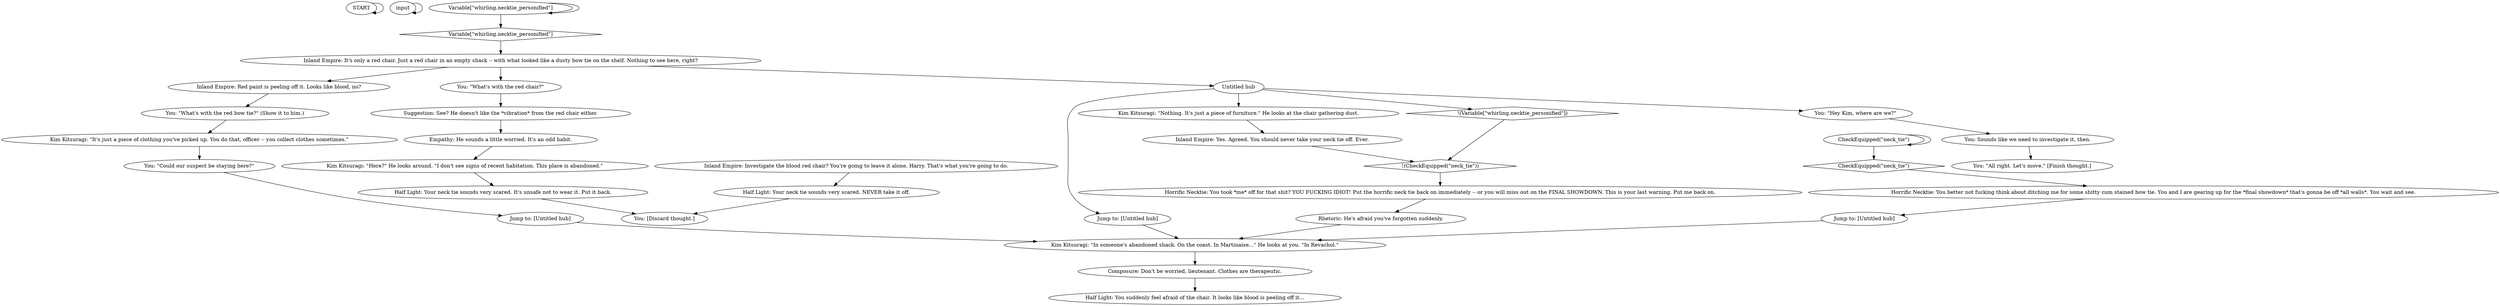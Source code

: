 # COAST ORB / redchairconvo
# The Red Chair Dialogue with Inland Empire.
# ==================================================
digraph G {
	  0 [label="START"];
	  1 [label="input"];
	  2 [label="Inland Empire: It's only a red chair. Just a red chair in an empty shack -- with what looked like a dusty bow tie on the shelf. Nothing to see here, right?"];
	  3 [label="CheckEquipped(\"neck_tie\")"];
	  4 [label="CheckEquipped(\"neck_tie\")", shape=diamond];
	  5 [label="!(CheckEquipped(\"neck_tie\"))", shape=diamond];
	  6 [label="Jump to: [Untitled hub]"];
	  7 [label="Half Light: Your neck tie sounds very scared. NEVER take it off."];
	  8 [label="Half Light: You suddenly feel afraid of the chair. It looks like blood is peeling off it..."];
	  9 [label="Variable[\"whirling.necktie_personified\"]"];
	  10 [label="Variable[\"whirling.necktie_personified\"]", shape=diamond];
	  11 [label="!(Variable[\"whirling.necktie_personified\"])", shape=diamond];
	  12 [label="You: \"What's with the red chair?\""];
	  13 [label="You: [Discard thought.]"];
	  14 [label="Inland Empire: Yes. Agreed. You should never take your neck tie off. Ever."];
	  15 [label="Inland Empire: Red paint is peeling off it. Looks like blood, no?"];
	  16 [label="You: Sounds like we need to investigate it, then."];
	  17 [label="Kim Kitsuragi: \"In someone's abandoned shack. On the coast. In Martinaise...\" He looks at you. \"In Revachol.\""];
	  18 [label="Untitled hub"];
	  19 [label="You: \"Hey Kim, where are we?\""];
	  20 [label="You: \"What's with the red bow tie?\" (Show it to him.)"];
	  21 [label="Jump to: [Untitled hub]"];
	  22 [label="You: \"Could our suspect be staying here?\""];
	  23 [label="Empathy: He sounds a little worried. It's an odd habit."];
	  24 [label="Jump to: [Untitled hub]"];
	  25 [label="Kim Kitsuragi: \"Here?\" He looks around. \"I don't see signs of recent habitation. This place is abandoned.\""];
	  26 [label="Composure: Don't be worried, lieutenant. Clothes are therapeutic."];
	  27 [label="Rhetoric: He's afraid you've forgotten suddenly."];
	  28 [label="Half Light: Your neck tie sounds very scared. It's unsafe not to wear it. Put it back."];
	  29 [label="Suggestion: See? He doesn't like the *vibration* from the red chair either."];
	  30 [label="Kim Kitsuragi: \"Nothing. It's just a piece of furniture.\" He looks at the chair gathering dust."];
	  31 [label="You: \"All right. Let's move.\" [Finish thought.]"];
	  32 [label="Inland Empire: Investigate the blood red chair? You're going to leave it alone, Harry. That's what you're going to do."];
	  33 [label="Kim Kitsuragi: \"It's just a piece of clothing you've picked up. You do that, officer -- you collect clothes sometimes.\""];
	  34 [label="Horrific Necktie: You better not fucking think about ditching me for some shitty cum stained bow tie. You and I are gearing up for the *final showdown* that's gonna be off *all walls*. You wait and see."];
	  35 [label="Horrific Necktie: You took *me* off for that shit? YOU FUCKING IDIOT! Put the horrific neck tie back on immediately -- or you will miss out on the FINAL SHOWDOWN. This is your last warning. Put me back on."];
	  0 -> 0
	  1 -> 1
	  2 -> 18
	  2 -> 12
	  2 -> 15
	  3 -> 3
	  3 -> 4
	  4 -> 34
	  5 -> 35
	  6 -> 17
	  7 -> 13
	  9 -> 9
	  9 -> 10
	  10 -> 2
	  11 -> 5
	  12 -> 29
	  14 -> 5
	  15 -> 20
	  16 -> 31
	  17 -> 26
	  18 -> 19
	  18 -> 11
	  18 -> 21
	  18 -> 30
	  19 -> 16
	  20 -> 33
	  21 -> 17
	  22 -> 24
	  23 -> 25
	  24 -> 17
	  25 -> 28
	  26 -> 8
	  27 -> 17
	  28 -> 13
	  29 -> 23
	  30 -> 14
	  32 -> 7
	  33 -> 22
	  34 -> 6
	  35 -> 27
}

